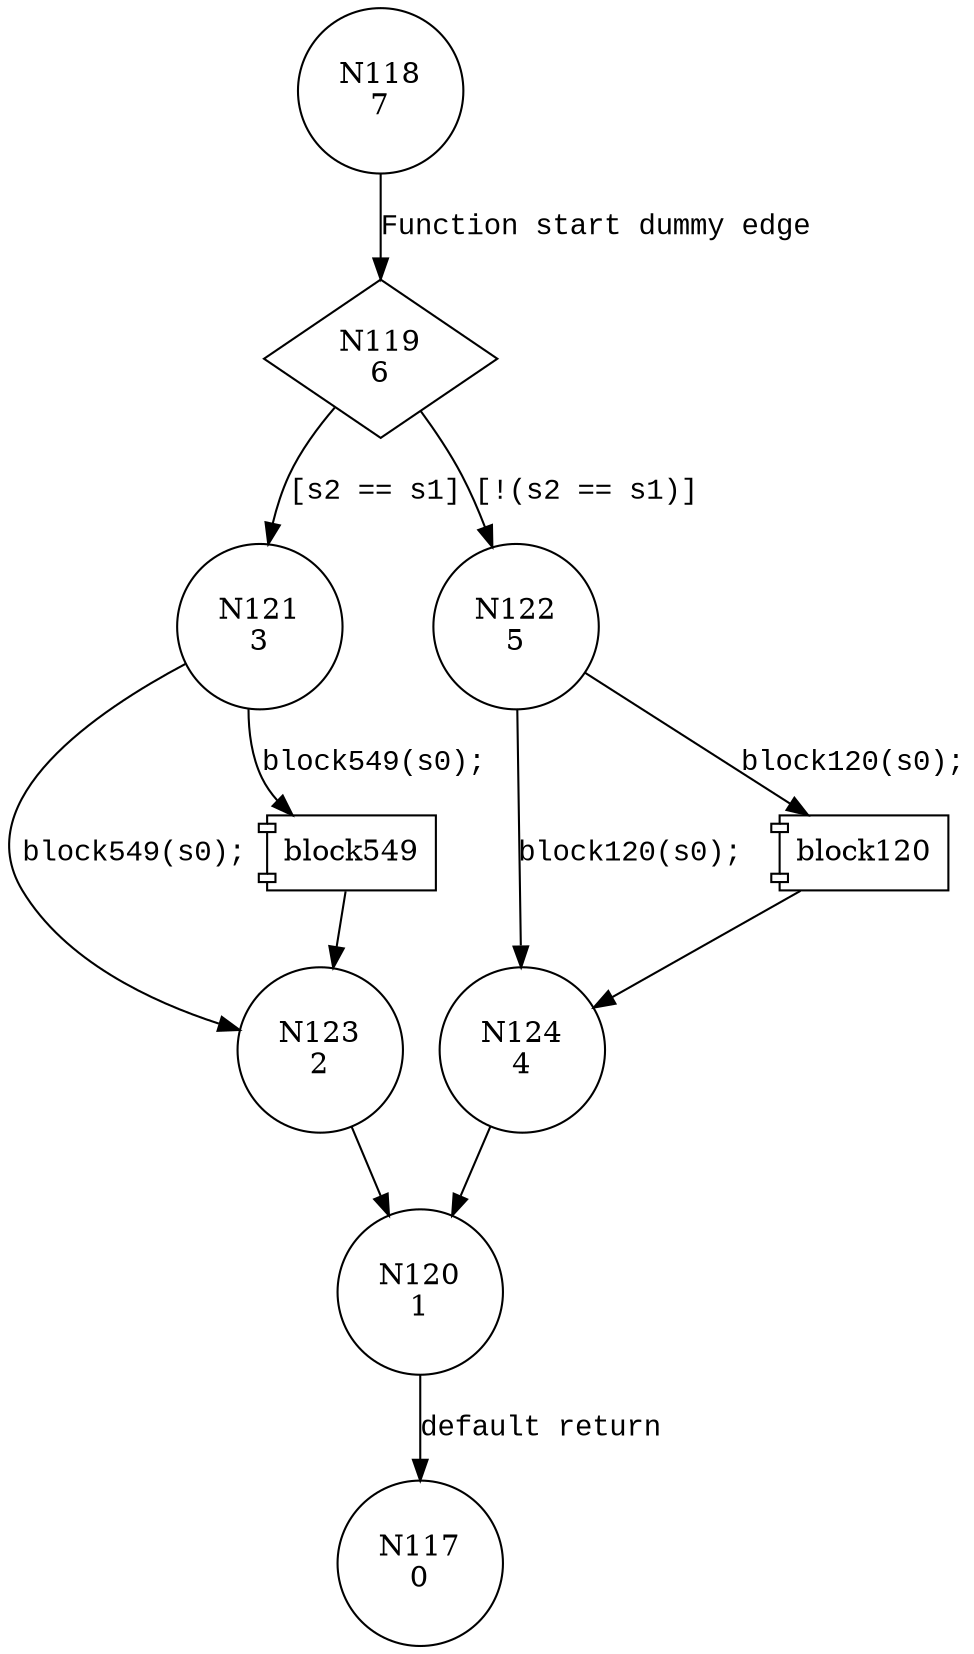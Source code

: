 digraph jump109 {
119 [shape="diamond" label="N119\n6"]
121 [shape="circle" label="N121\n3"]
122 [shape="circle" label="N122\n5"]
124 [shape="circle" label="N124\n4"]
120 [shape="circle" label="N120\n1"]
117 [shape="circle" label="N117\n0"]
123 [shape="circle" label="N123\n2"]
118 [shape="circle" label="N118\n7"]
119 -> 121 [label="[s2 == s1]" fontname="Courier New"]
119 -> 122 [label="[!(s2 == s1)]" fontname="Courier New"]
100025 [shape="component" label="block120"]
122 -> 100025 [label="block120(s0);" fontname="Courier New"]
100025 -> 124 [label="" fontname="Courier New"]
122 -> 124 [label="block120(s0);" fontname="Courier New"]
124 -> 120 [label="" fontname="Courier New"]
120 -> 117 [label="default return" fontname="Courier New"]
100026 [shape="component" label="block549"]
121 -> 100026 [label="block549(s0);" fontname="Courier New"]
100026 -> 123 [label="" fontname="Courier New"]
121 -> 123 [label="block549(s0);" fontname="Courier New"]
123 -> 120 [label="" fontname="Courier New"]
118 -> 119 [label="Function start dummy edge" fontname="Courier New"]
}